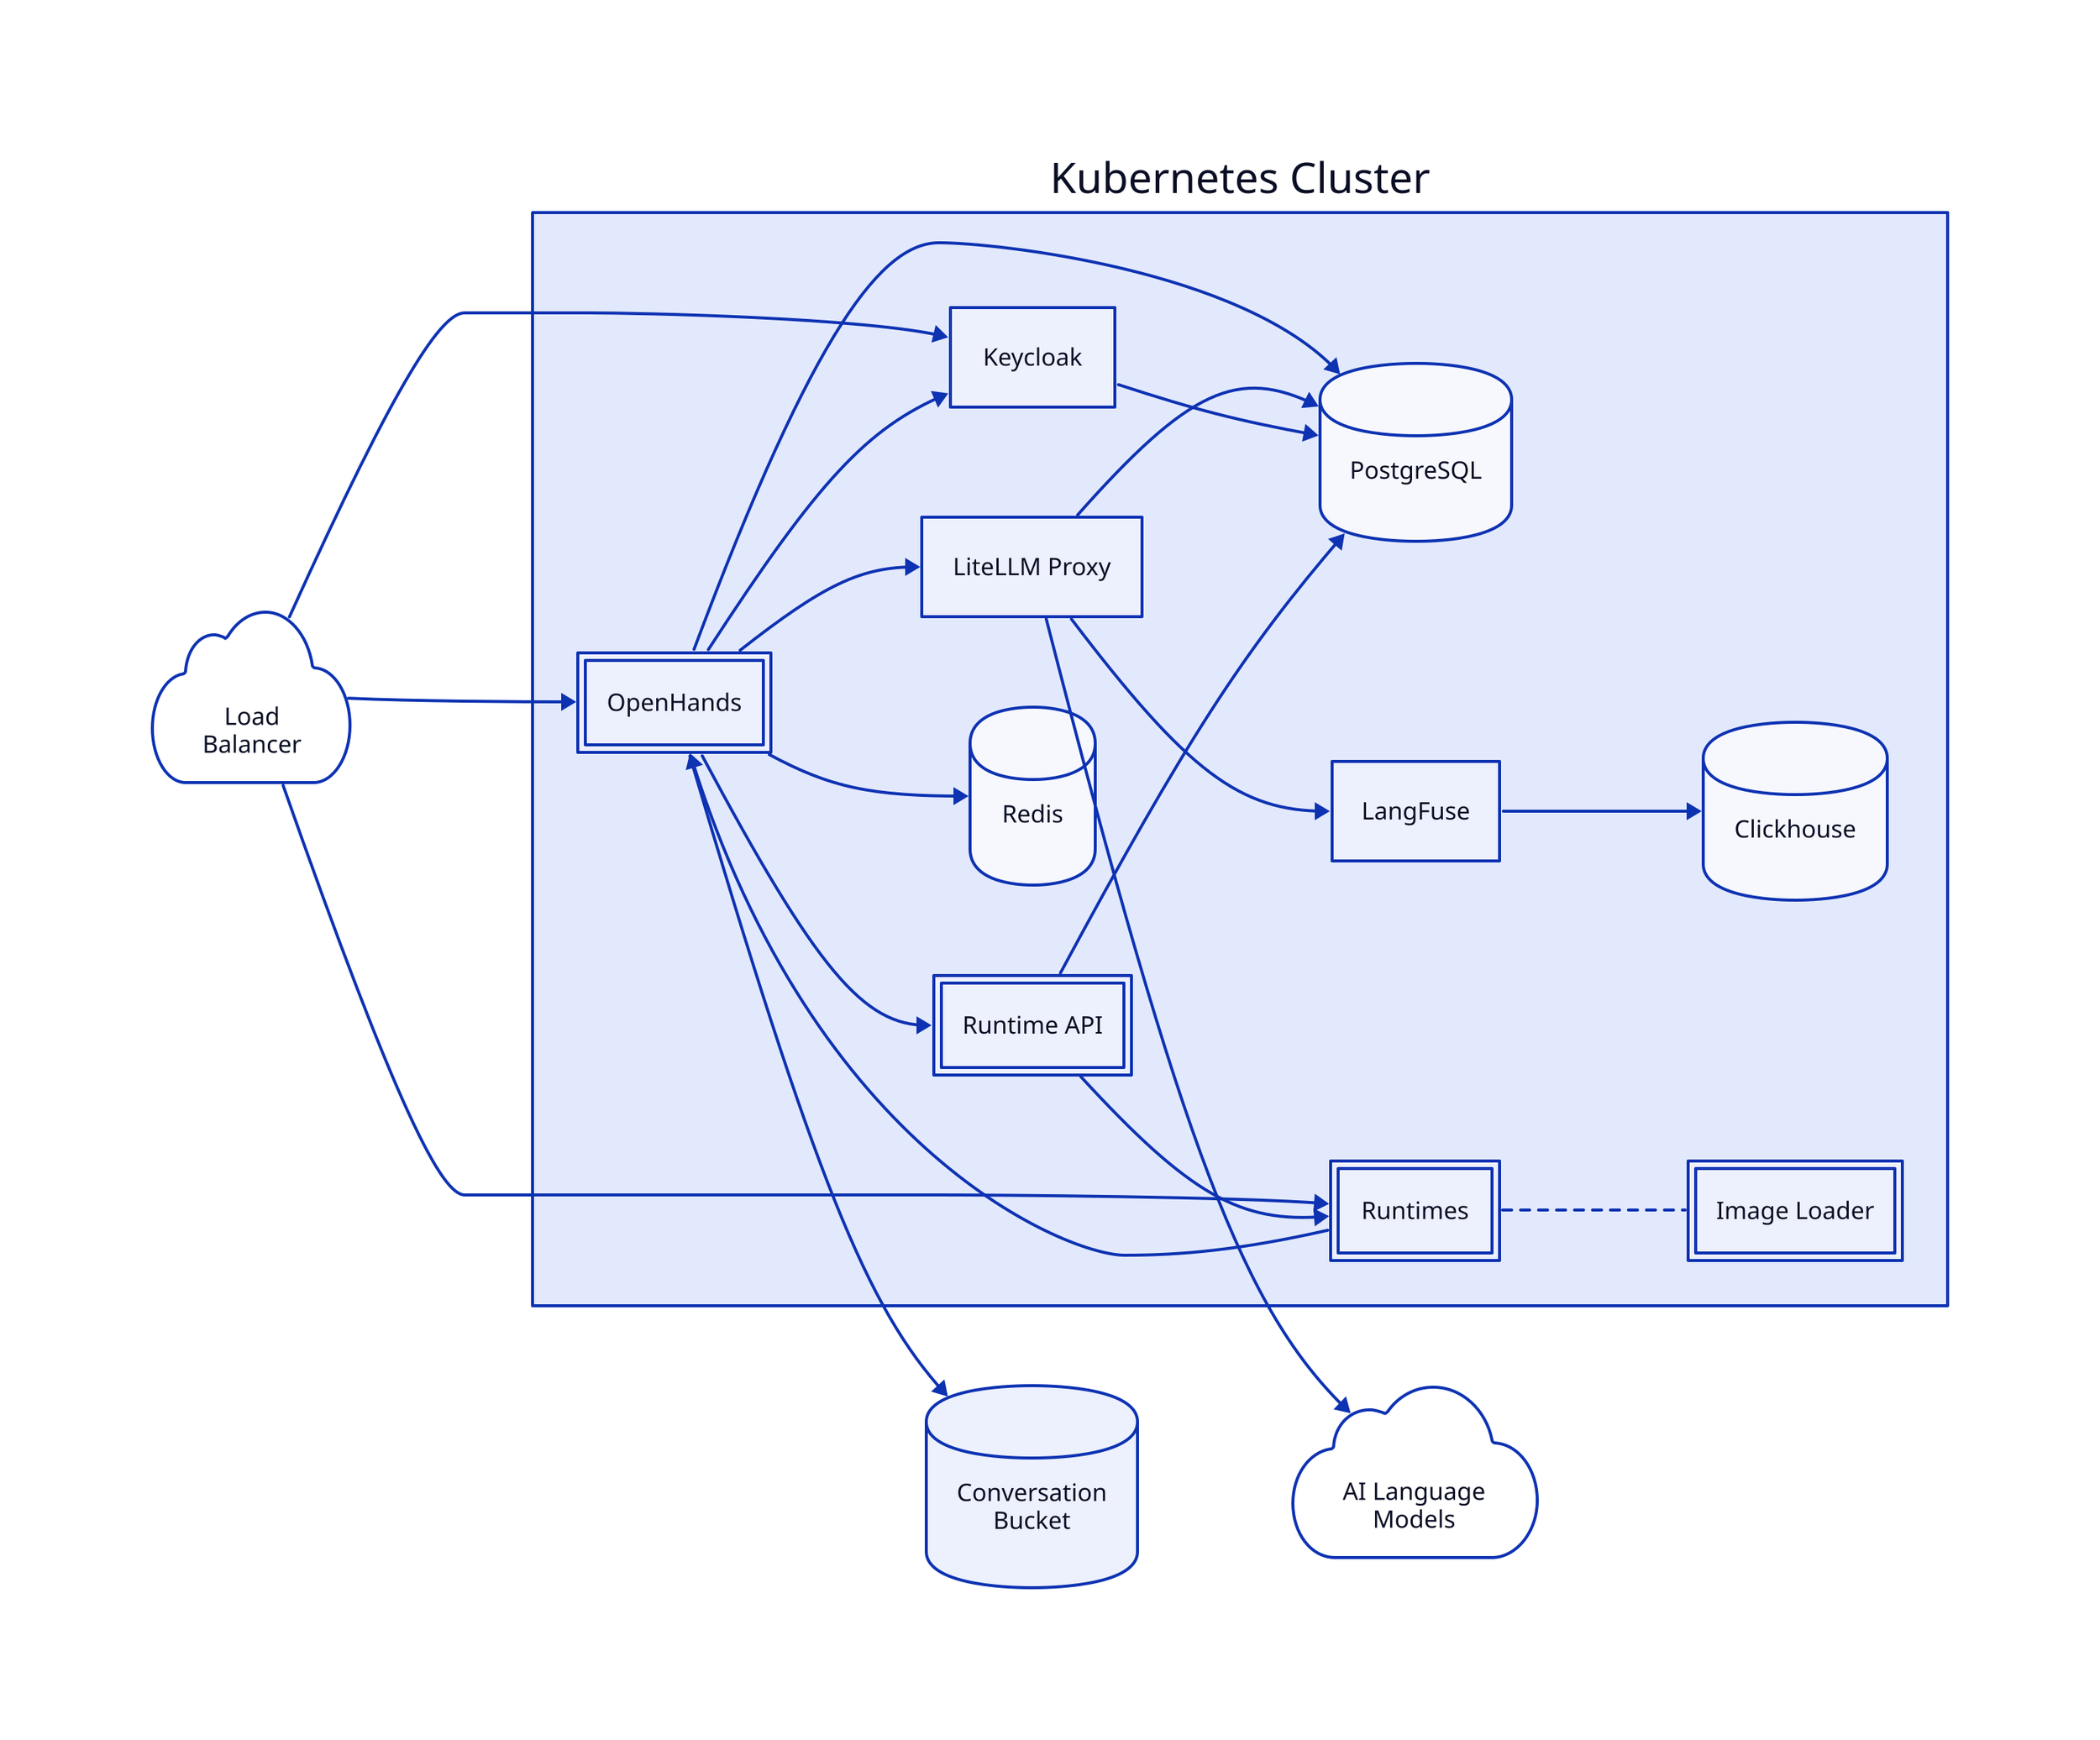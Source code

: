# Use https://play.d2lang.com to edit with preview (layout engine ELK)
# To update the SVG, run: (cd docs && ./build-diagrams.sh)

direction: right

classes: {
  all-hands: {
    style: {
      double-border: true
    }
  }
}

app-cluster: Kubernetes Cluster {
  openhands: OpenHands {
    class: all-hands
  }
  runtime-api: Runtime API {
    class: all-hands
  }

  keycloak: Keycloak
  postgres: PostgreSQL {
    shape: cylinder
  }
  langfuse: LangFuse
  litellm: LiteLLM Proxy
  redis: Redis {
    shape: cylinder
  }
  clickhouse: Clickhouse {
    shape: cylinder
  }

  runtimes: Runtimes {
    class: all-hands
  }
  image-loader: Image Loader {
    class: all-hands
  }
}
convo-bucket: Conversation\n Bucket {
  shape: cylinder
}
llms: AI Language\n Models {
  shape: cloud
}
lb: Load\nBalancer {
  shape: cloud
}

lb -> app-cluster.runtimes
app-cluster.litellm -> llms

lb -> app-cluster.openhands
lb -> app-cluster.keycloak
app-cluster.openhands -> app-cluster.runtime-api
app-cluster.openhands -> app-cluster.keycloak
app-cluster.openhands -> app-cluster.redis
app-cluster.openhands -> convo-bucket
app-cluster.runtime-api -> app-cluster.runtimes
app-cluster.litellm -> app-cluster.langfuse
app-cluster.langfuse -> app-cluster.clickhouse
app-cluster.openhands -> app-cluster.litellm

app-cluster.openhands -> app-cluster.postgres
app-cluster.litellm -> app-cluster.postgres
app-cluster.keycloak -> app-cluster.postgres
app-cluster.runtime-api -> app-cluster.postgres

app-cluster.runtimes -> app-cluster.openhands

app-cluster.runtimes -- app-cluster.image-loader {
    style: {
        stroke-dash: 3
    }
}
